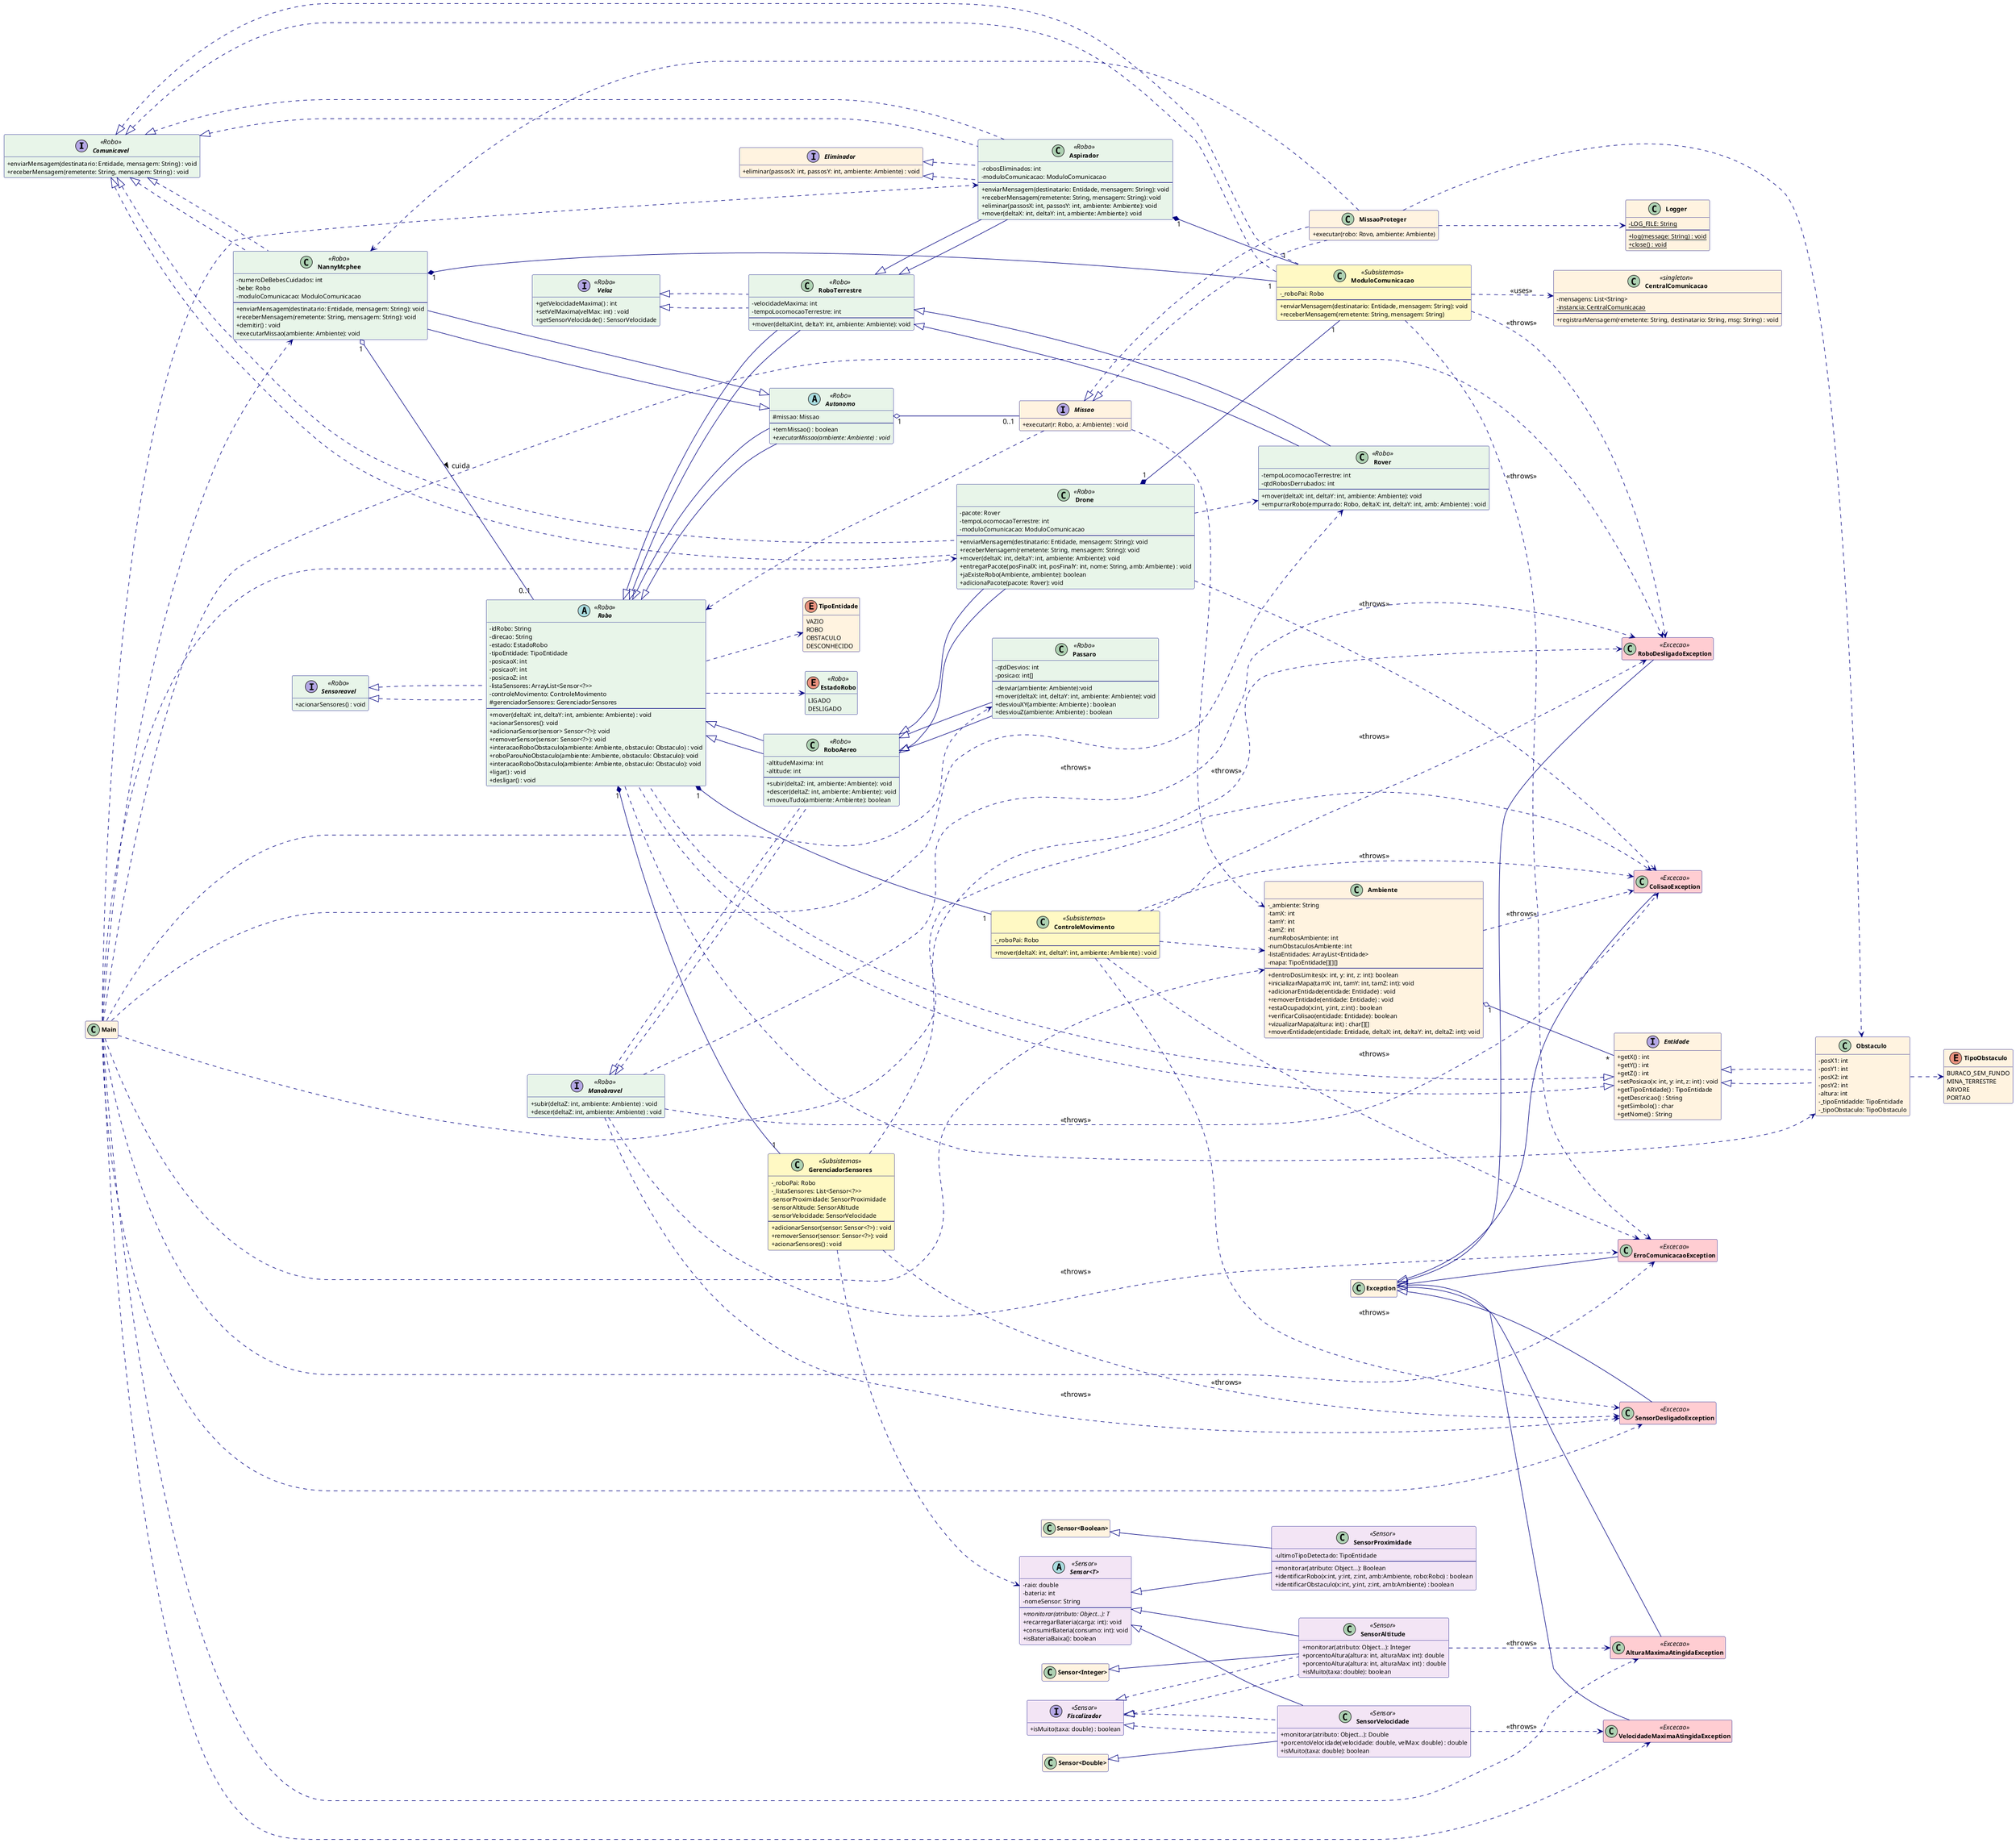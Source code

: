 @startuml diagrama_de_classes
skinparam classAttributeIconSize 0
skinparam class {
    BackgroundColor #FFF3E0
    ArrowColor Navy
    BorderColor Navy
    FontSize 12
    FontName Arial
    AttributeFontSize 11
    FontStyle bold
}
skinparam class<<Geral>> {
    BackgroundColor #E3F2FD
}

skinparam class<<Sensor>> {
    BackgroundColor #F3E5F5
}

skinparam class<<Robo>> {
    BackgroundColor #E8F5E9
}

skinparam class<<Excecao>>{
    BackgroundColor #FFCDD2
}

skinparam class<<Subsistemas>>{
    BackgroundColor #FFF9C4
}

interface Comunicavel <<Robo>>
interface Sensoreavel <<Robo>>
interface Veloz <<Robo>>
interface Manobravel <<Robo>>
interface Fiscalizador <<Sensor>>

enum EstadoRobo <<Robo>>

class AlturaMaximaAtingidaException <<Excecao>>
class RoboDesligadoException<<Excecao>>
class SensorDesligadoException<<Excecao>>
class ColisaoException<<Excecao>>
class ErroComunicacaoException<<Excecao>>
class VelocidadeMaximaAtingidaException<<Excecao>>

class Drone <<Robo>>
class Passaro <<Robo>>
class Aspirador <<Robo>>
class Rover <<Robo>>
class NannyMcphee <<Robo>>
class RoboAereo <<Robo>>
class RoboTerrestre <<Robo>>
class Autonomo <<Robo>>
abstract class Robo <<Robo>>

class ControleMovimento <<Subsistemas>>
class GerenciadorSensores <<Subsistemas>>
class ModuloComunicacao <<Subsistemas>>

abstract class "Sensor<T>" <<Sensor>>
class SensorAltitude <<Sensor>>
class SensorProximidade <<Sensor>>
class SensorVelocidade <<Sensor>>

hide empty members
left to right direction

interface Entidade {
    + getX() : int
    + getY() : int
    + getZ() : int
    + setPosicao(x: int, y: int, z: int) : void
    + getTipoEntidade() : TipoEntidade
    + getDescricao() : String
    + getSimbolo() : char
    + getNome() : String
}

interface Sensoreavel {
    + acionarSensores() : void
}

interface Comunicavel {
    + enviarMensagem(destinatario: Entidade, mensagem: String) : void
    + receberMensagem(remetente: String, mensagem: String) : void
}

interface Manobravel {
    + subir(deltaZ: int, ambiente: Ambiente) : void
    + descer(deltaZ: int, ambiente: Ambiente) : void
}

interface Veloz {
    + getVelocidadeMaxima() : int
    + setVelMaxima(velMax: int) : void
    + getSensorVelocidade() : SensorVelocidade
}

interface Fiscalizador {
    + isMuito(taxa: double) : boolean
}

interface Eliminador {
    + eliminar(passosX: int, passosY: int, ambiente: Ambiente) : void
}

enum EstadoRobo {
    LIGADO
    DESLIGADO
}

enum TipoEntidade {
    VAZIO
    ROBO
    OBSTACULO
    DESCONHECIDO
}

enum TipoObstaculo {
    BURACO_SEM_FUNDO
    MINA_TERRESTRE
    ARVORE
    PORTAO
}

abstract class Robo implements Entidade, Sensoreavel {
    - idRobo: String
    - direcao: String
    - estado: EstadoRobo
    - tipoEntidade: TipoEntidade
    - posicaoX: int
    - posicaoY: int
    - posicaoZ: int
    - listaSensores: ArrayList<Sensor<?>>
    - controleMovimento: ControleMovimento
    # gerenciadorSensores: GerenciadorSensores
    --
    + mover(deltaX: int, deltaY: int, ambiente: Ambiente) : void
    + acionarSensores(): void
    + adicionarSensor(sensor> Sensor<?>): void
    + removerSensor(sensor: Sensor<?>): void
    + interacaoRoboObstaculo(ambiente: Ambiente, obstaculo: Obstaculo) : void
    + roboParouNoObstaculo(ambiente: Ambiente, obstaculo: Obstaculo): void
    + interacaoRoboObstaculo(ambiente: Ambiente, obstaculo: Obstaculo): void
    + ligar() : void
    + desligar() : void
}

class GerenciadorSensores {
    - _roboPai: Robo
    - _listaSensores: List<Sensor<?>>
    - sensorProximidade: SensorProximidade
    - sensorAltitude: SensorAltitude
    - sensorVelocidade: SensorVelocidade
    --
    + adicionarSensor(sensor: Sensor<?>) : void
    + removerSensor(sensor: Sensor<?>): void
    + acionarSensores() : void
}

class ControleMovimento {
    - _roboPai: Robo
    --
    + mover(deltaX: int, deltaY: int, ambiente: Ambiente) : void
}

class ModuloComunicacao implements Comunicavel {
    - _roboPai: Robo
    --
    + enviarMensagem(destinatario: Entidade, mensagem: String): void
    + receberMensagem(remetente: String, mensagem: String)
}

class RoboAereo extends Robo implements Manobravel {
    - altitudeMaxima: int
    - altitude: int
    --
    + subir(deltaZ: int, ambiente: Ambiente): void
    + descer(deltaZ: int, ambiente: Ambiente): void
    + moveuTudo(ambiente: Ambiente): boolean
}
class Drone extends RoboAereo implements Comunicavel {
    - pacote: Rover
    - tempoLocomocaoTerrestre: int
    - moduloComunicacao: ModuloComunicacao
    --
    + enviarMensagem(destinatario: Entidade, mensagem: String): void
    + receberMensagem(remetente: String, mensagem: String): void
    + mover(deltaX: int, deltaY: int, ambiente: Ambiente): void
    + entregarPacote(posFinalX: int, posFinalY: int, nome: String, amb: Ambiente) : void
    + jaExisteRobo(Ambiente, ambiente): boolean
    + adicionaPacote(pacote: Rover): void
}
class Passaro extends RoboAereo {
    - qtdDesvios: int
    - posicao: int[]
    --
    - desviar(ambiente: Ambiente):void
    + mover(deltaX: int, deltaY: int, ambiente: Ambiente): void
    + desviouXY(ambiente: Ambiente) : boolean
    + desviouZ(ambiente: Ambiente) : boolean
}

class RoboTerrestre extends Robo implements Veloz {
    - velocidadeMaxima: int
    - tempoLocomocaoTerrestre: int
    --
    + mover(deltaX:int, deltaY: int, ambiente: Ambiente): void
}
class Aspirador extends RoboTerrestre implements Comunicavel, Eliminador {
    - robosEliminados: int
    - moduloComunicacao: ModuloComunicacao
    --
    + enviarMensagem(destinatario: Entidade, mensagem: String): void
    + receberMensagem(remetente: String, mensagem: String): void
    + eliminar(passosX: int, passosY: int, ambiente: Ambiente): void
    + mover(deltaX: int, deltaY: int, ambiente: Ambiente): void
}
class Rover extends RoboTerrestre {
    - tempoLocomocaoTerrestre: int
    - qtdRobosDerrubados: int
    --
    + mover(deltaX: int, deltaY: int, ambiente: Ambiente): void
    + empurrarRobo(empurrado: Robo, deltaX: int, deltaY: int, amb: Ambiente) : void
}

abstract class Autonomo extends Robo {
    # missao: Missao
    --
    + temMissao() : boolean
    + {abstract} executarMissao(ambiente: Ambiente) : void
}

class NannyMcphee extends Autonomo implements Comunicavel {
    - numeroDeBebesCuidados: int
    - bebe: Robo
    - moduloComunicacao: ModuloComunicacao
    --
    + enviarMensagem(destinatario: Entidade, mensagem: String): void
    + receberMensagem(remetente: String, mensagem: String): void
    + demitir() : void
    + executarMissao(ambiente: Ambiente): void
}

abstract class "Sensor<T>" {
    - raio: double
    - bateria: int
    - nomeSensor: String
    --
    {abstract} + monitorar(atributo: Object...): T
    + recarregarBateria(carga: int): void
    + consumirBateria(consumo: int): void
    + isBateriaBaixa(): boolean
}

class SensorAltitude extends "Sensor<Integer>" implements Fiscalizador {
    + monitorar(atributo: Object...): Integer
    + porcentoAltura(altura: int, alturaMax: int): double
    + porcentoAltura(altura: int, alturaMax: int) : double
    + isMuito(taxa: double): boolean
}
class SensorProximidade extends "Sensor<Boolean>" {
    - ultimoTipoDetectado: TipoEntidade
    --
    + monitorar(atributo: Object...): Boolean
    + identificarRobo(x:int, y:int, z:int, amb:Ambiente, robo:Robo) : boolean
    + identificarObstaculo(x:int, y:int, z:int, amb:Ambiente) : boolean
}
class SensorVelocidade extends "Sensor<Double>" implements Fiscalizador {
    + monitorar(atributo: Object...): Double
    + porcentoVelocidade(velocidade: double, velMax: double) : double
    + isMuito(taxa: double): boolean
}
class Ambiente {
    - _ambiente: String
    - tamX: int
    - tamY: int
    - tamZ: int
    - numRobosAmbiente: int
    - numObstaculosAmbiente: int
    - listaEntidades: ArrayList<Entidade>
    - mapa: TipoEntidade[][][]
    --
    + dentroDosLimites(x: int, y: int, z: int): boolean
    + inicializarMapa(tamX: int, tamY: int, tamZ: int): void
    + adicionarEntidade(entidade: Entidade) : void
    + removerEntidade(entidade: Entidade) : void
    + estaOcupado(x:int, y:int, z:int) : boolean
    + verificarColisao(entidade: Entidade): boolean
    + vizualizarMapa(altura: int) : char[][]
    + moverEntidade(entidade: Entidade, deltaX: int, deltaY: int, deltaZ: int): void
}

class Obstaculo implements Entidade {
    - posX1: int
    - posY1: int
    - posX2: int
    - posY2: int
    - altura: int
    - _tipoEntidadde: TipoEntidade
    - _tipoObstaculo: TipoObstaculo
}
interface Missao {
    + executar(r: Robo, a: Ambiente) : void
}

class MissaoProteger implements Missao {
    + executar(robo: Rovo, ambiente: Ambiente)
}
class CentralComunicacao <<singleton>> {
    - mensagens: List<String>
    {static} - instancia: CentralComunicacao
    --
    + registrarMensagem(remetente: String, destinatario: String, msg: String) : void
}

class Logger {
    {static} - LOG_FILE: String
    --
    {static} + log(message: String) : void
    {static} + close() : void
}
' =======================================================
' --- RELACIONAMENTOS ---
' =======================================================

' --- Herança ---
Exception <|-- AlturaMaximaAtingidaException
Exception <|-- ColisaoException
Exception <|-- ErroComunicacaoException
Exception <|-- RoboDesligadoException
Exception <|-- SensorDesligadoException
Exception <|-- VelocidadeMaximaAtingidaException

Robo <|-- RoboAereo
Robo <|-- RoboTerrestre
RoboAereo <|-- Drone
RoboAereo <|-- Passaro
RoboTerrestre <|-- Aspirador
RoboTerrestre <|-- Rover
"Sensor<T>" <|-- SensorAltitude
"Sensor<T>" <|-- SensorProximidade
"Sensor<T>" <|-- SensorVelocidade
Robo <|-- Autonomo
Autonomo <|-- NannyMcphee
Missao <|.. MissaoProteger

' --- Implementação de Interfaces ---
Entidade <|.. Robo
Sensoreavel <|.. Robo
Entidade <|.. Obstaculo
Manobravel <|.. RoboAereo
Veloz <|.. RoboTerrestre
Fiscalizador <|.. SensorAltitude
Fiscalizador <|.. SensorVelocidade
Eliminador <|.. Aspirador
Comunicavel <|.. Aspirador
Comunicavel <|.. Drone
Comunicavel <|.. NannyMcphee
Comunicavel <|.. ModuloComunicacao

' --- Composição e Agregação ---
Robo "1" *-- "1" GerenciadorSensores
Robo "1" *-- "1" ControleMovimento
Aspirador "1" *-- "1" ModuloComunicacao
Drone "1" *-- "1" ModuloComunicacao
NannyMcphee "1" *-- "1" ModuloComunicacao
Ambiente "1" o-- "*" Entidade
Autonomo "1" o-- "0..1" Missao
NannyMcphee "1" o-- "0..1" Robo : cuida >

' --- Associações e Dependências ---
Robo ..> EstadoRobo
Robo ..> TipoEntidade
Robo ..> Obstaculo
Obstaculo ..> TipoObstaculo
ControleMovimento ..> Ambiente
GerenciadorSensores ..> "Sensor<T>"
ModuloComunicacao ..> CentralComunicacao : <<uses>>
Missao ..> Robo
Missao ..> Ambiente
MissaoProteger ..> Logger
MissaoProteger ..> NannyMcphee
MissaoProteger ..> Obstaculo
Drone ..> Rover

' --- Dependências da Main ---
Main ..> Ambiente
Main ..> Drone
Main ..> Passaro
Main ..> Aspirador
Main ..> Rover
Main ..> NannyMcphee
Main ..> ColisaoException
Main ..> AlturaMaximaAtingidaException
Main ..> SensorDesligadoException
Main ..> ErroComunicacaoException
Main ..> RoboDesligadoException
Main ..> VelocidadeMaximaAtingidaException

' --- Relacionamentos de Exceções (<<throws>>) ---
GerenciadorSensores ..> RoboDesligadoException : <<throws>>
GerenciadorSensores ..> SensorDesligadoException : <<throws>>

ControleMovimento ..> RoboDesligadoException : <<throws>>
ControleMovimento ..> SensorDesligadoException : <<throws>>
ControleMovimento ..> ColisaoException : <<throws>>
ControleMovimento ..> ErroComunicacaoException : <<throws>>

ModuloComunicacao ..> RoboDesligadoException : <<throws>>
ModuloComunicacao ..> ErroComunicacaoException : <<throws>>

Manobravel ..> ColisaoException : <<throws>>
Manobravel ..> SensorDesligadoException : <<throws>>
Manobravel ..> RoboDesligadoException : <<throws>>
Manobravel ..> ErroComunicacaoException : <<throws>>

Drone ..> ColisaoException : <<throws>>
Ambiente ..> ColisaoException : <<throws>>
SensorAltitude ..> AlturaMaximaAtingidaException : <<throws>>
SensorVelocidade ..> VelocidadeMaximaAtingidaException : <<throws>>

@enduml